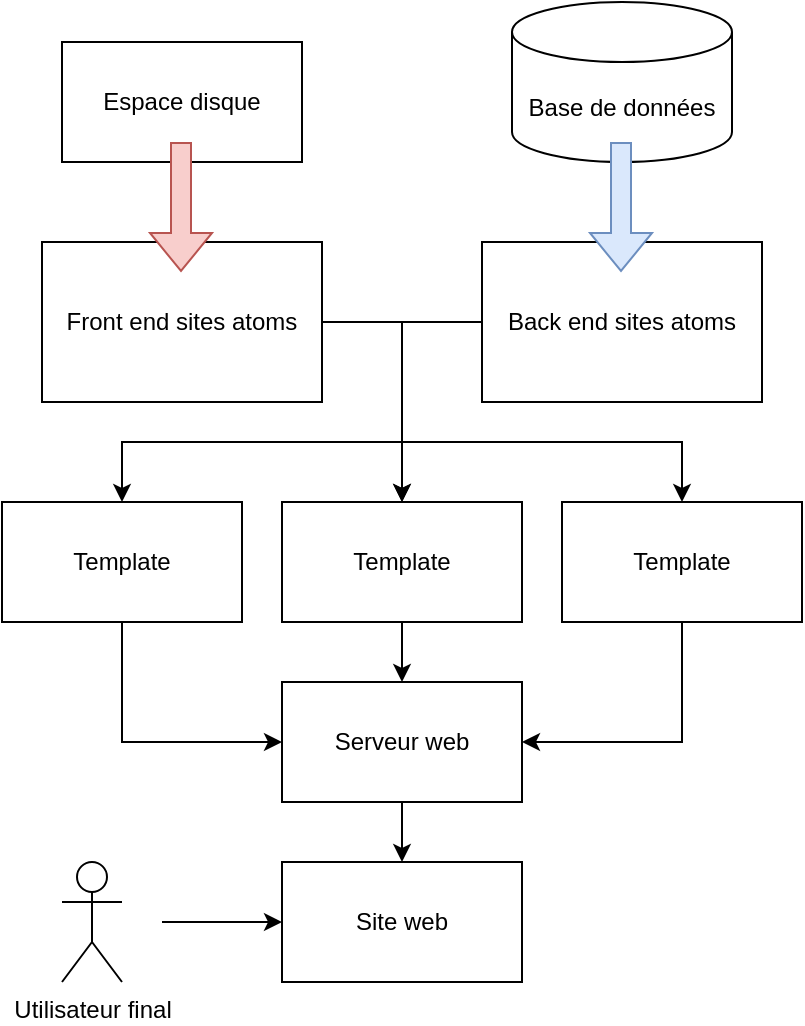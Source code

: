 <mxfile version="22.0.8" type="github">
  <diagram name="Page-1" id="4aeB6z92RJJiPWzYteNc">
    <mxGraphModel dx="1434" dy="726" grid="1" gridSize="10" guides="1" tooltips="1" connect="1" arrows="1" fold="1" page="1" pageScale="1" pageWidth="827" pageHeight="1169" math="0" shadow="0">
      <root>
        <mxCell id="0" />
        <mxCell id="1" parent="0" />
        <mxCell id="vtf_jzdpvrJgs_FeVq1o-2" value="Front end sites atoms" style="rounded=0;whiteSpace=wrap;html=1;" vertex="1" parent="1">
          <mxGeometry x="200" y="130" width="140" height="80" as="geometry" />
        </mxCell>
        <mxCell id="vtf_jzdpvrJgs_FeVq1o-3" value="Back end sites atoms" style="rounded=0;whiteSpace=wrap;html=1;" vertex="1" parent="1">
          <mxGeometry x="420" y="130" width="140" height="80" as="geometry" />
        </mxCell>
        <mxCell id="vtf_jzdpvrJgs_FeVq1o-5" value="" style="endArrow=classic;html=1;rounded=0;entryX=0.5;entryY=0;entryDx=0;entryDy=0;exitX=1;exitY=0.5;exitDx=0;exitDy=0;" edge="1" parent="1" source="vtf_jzdpvrJgs_FeVq1o-2" target="vtf_jzdpvrJgs_FeVq1o-6">
          <mxGeometry width="50" height="50" relative="1" as="geometry">
            <mxPoint x="380" y="170" as="sourcePoint" />
            <mxPoint x="380" y="250" as="targetPoint" />
            <Array as="points">
              <mxPoint x="380" y="170" />
            </Array>
          </mxGeometry>
        </mxCell>
        <mxCell id="vtf_jzdpvrJgs_FeVq1o-6" value="Template" style="rounded=0;whiteSpace=wrap;html=1;" vertex="1" parent="1">
          <mxGeometry x="320" y="260" width="120" height="60" as="geometry" />
        </mxCell>
        <mxCell id="vtf_jzdpvrJgs_FeVq1o-7" value="" style="endArrow=classic;html=1;rounded=0;entryX=0.5;entryY=0;entryDx=0;entryDy=0;" edge="1" parent="1" target="vtf_jzdpvrJgs_FeVq1o-8">
          <mxGeometry width="50" height="50" relative="1" as="geometry">
            <mxPoint x="380" y="230" as="sourcePoint" />
            <mxPoint x="260" y="250" as="targetPoint" />
            <Array as="points">
              <mxPoint x="240" y="230" />
            </Array>
          </mxGeometry>
        </mxCell>
        <mxCell id="vtf_jzdpvrJgs_FeVq1o-8" value="Template" style="rounded=0;whiteSpace=wrap;html=1;" vertex="1" parent="1">
          <mxGeometry x="180" y="260" width="120" height="60" as="geometry" />
        </mxCell>
        <mxCell id="vtf_jzdpvrJgs_FeVq1o-9" value="" style="endArrow=classic;html=1;rounded=0;entryX=0.5;entryY=0;entryDx=0;entryDy=0;" edge="1" parent="1" target="vtf_jzdpvrJgs_FeVq1o-10">
          <mxGeometry width="50" height="50" relative="1" as="geometry">
            <mxPoint x="380" y="230" as="sourcePoint" />
            <mxPoint x="540" y="250" as="targetPoint" />
            <Array as="points">
              <mxPoint x="520" y="230" />
            </Array>
          </mxGeometry>
        </mxCell>
        <mxCell id="vtf_jzdpvrJgs_FeVq1o-10" value="Template" style="rounded=0;whiteSpace=wrap;html=1;" vertex="1" parent="1">
          <mxGeometry x="460" y="260" width="120" height="60" as="geometry" />
        </mxCell>
        <mxCell id="vtf_jzdpvrJgs_FeVq1o-12" value="" style="endArrow=classic;html=1;rounded=0;exitX=0.5;exitY=1;exitDx=0;exitDy=0;entryX=0;entryY=0.5;entryDx=0;entryDy=0;" edge="1" parent="1" source="vtf_jzdpvrJgs_FeVq1o-8" target="vtf_jzdpvrJgs_FeVq1o-15">
          <mxGeometry width="50" height="50" relative="1" as="geometry">
            <mxPoint x="450" y="420" as="sourcePoint" />
            <mxPoint x="300" y="350" as="targetPoint" />
            <Array as="points">
              <mxPoint x="240" y="380" />
            </Array>
          </mxGeometry>
        </mxCell>
        <mxCell id="vtf_jzdpvrJgs_FeVq1o-13" value="" style="endArrow=classic;html=1;rounded=0;exitX=0.5;exitY=1;exitDx=0;exitDy=0;entryX=1;entryY=0.5;entryDx=0;entryDy=0;" edge="1" parent="1" source="vtf_jzdpvrJgs_FeVq1o-10" target="vtf_jzdpvrJgs_FeVq1o-15">
          <mxGeometry width="50" height="50" relative="1" as="geometry">
            <mxPoint x="250" y="330" as="sourcePoint" />
            <mxPoint x="460" y="350" as="targetPoint" />
            <Array as="points">
              <mxPoint x="520" y="380" />
            </Array>
          </mxGeometry>
        </mxCell>
        <mxCell id="vtf_jzdpvrJgs_FeVq1o-14" value="" style="endArrow=classic;html=1;rounded=0;exitX=0.5;exitY=1;exitDx=0;exitDy=0;" edge="1" parent="1" source="vtf_jzdpvrJgs_FeVq1o-6">
          <mxGeometry width="50" height="50" relative="1" as="geometry">
            <mxPoint x="450" y="420" as="sourcePoint" />
            <mxPoint x="380" y="350" as="targetPoint" />
          </mxGeometry>
        </mxCell>
        <mxCell id="vtf_jzdpvrJgs_FeVq1o-15" value="Serveur web" style="rounded=0;whiteSpace=wrap;html=1;" vertex="1" parent="1">
          <mxGeometry x="320" y="350" width="120" height="60" as="geometry" />
        </mxCell>
        <mxCell id="vtf_jzdpvrJgs_FeVq1o-16" value="Base de données" style="shape=cylinder3;whiteSpace=wrap;html=1;boundedLbl=1;backgroundOutline=1;size=15;" vertex="1" parent="1">
          <mxGeometry x="435" y="10" width="110" height="80" as="geometry" />
        </mxCell>
        <mxCell id="vtf_jzdpvrJgs_FeVq1o-17" value="" style="endArrow=classic;html=1;rounded=0;exitX=0.5;exitY=1;exitDx=0;exitDy=0;exitPerimeter=0;entryX=0.5;entryY=0;entryDx=0;entryDy=0;" edge="1" parent="1" source="vtf_jzdpvrJgs_FeVq1o-16" target="vtf_jzdpvrJgs_FeVq1o-3">
          <mxGeometry width="50" height="50" relative="1" as="geometry">
            <mxPoint x="370" y="380" as="sourcePoint" />
            <mxPoint x="420" y="330" as="targetPoint" />
          </mxGeometry>
        </mxCell>
        <mxCell id="vtf_jzdpvrJgs_FeVq1o-19" value="Espace disque" style="rounded=0;whiteSpace=wrap;html=1;" vertex="1" parent="1">
          <mxGeometry x="210" y="30" width="120" height="60" as="geometry" />
        </mxCell>
        <mxCell id="vtf_jzdpvrJgs_FeVq1o-20" value="" style="endArrow=classic;html=1;rounded=0;exitX=0.5;exitY=1;exitDx=0;exitDy=0;entryX=0.5;entryY=0;entryDx=0;entryDy=0;" edge="1" parent="1" source="vtf_jzdpvrJgs_FeVq1o-19" target="vtf_jzdpvrJgs_FeVq1o-2">
          <mxGeometry width="50" height="50" relative="1" as="geometry">
            <mxPoint x="370" y="290" as="sourcePoint" />
            <mxPoint x="420" y="240" as="targetPoint" />
          </mxGeometry>
        </mxCell>
        <mxCell id="vtf_jzdpvrJgs_FeVq1o-21" value="" style="shape=flexArrow;endArrow=classic;html=1;rounded=0;fillColor=#f8cecc;strokeColor=#b85450;" edge="1" parent="1">
          <mxGeometry width="50" height="50" relative="1" as="geometry">
            <mxPoint x="269.5" y="80" as="sourcePoint" />
            <mxPoint x="269.5" y="145" as="targetPoint" />
          </mxGeometry>
        </mxCell>
        <mxCell id="vtf_jzdpvrJgs_FeVq1o-22" value="" style="shape=flexArrow;endArrow=classic;html=1;rounded=0;fillColor=#dae8fc;strokeColor=#6c8ebf;" edge="1" parent="1">
          <mxGeometry width="50" height="50" relative="1" as="geometry">
            <mxPoint x="489.5" y="80" as="sourcePoint" />
            <mxPoint x="489.5" y="145" as="targetPoint" />
          </mxGeometry>
        </mxCell>
        <mxCell id="vtf_jzdpvrJgs_FeVq1o-23" value="" style="endArrow=classic;html=1;rounded=0;entryX=0.5;entryY=0;entryDx=0;entryDy=0;exitX=0;exitY=0.5;exitDx=0;exitDy=0;" edge="1" parent="1" source="vtf_jzdpvrJgs_FeVq1o-3" target="vtf_jzdpvrJgs_FeVq1o-6">
          <mxGeometry width="50" height="50" relative="1" as="geometry">
            <mxPoint x="370" y="350" as="sourcePoint" />
            <mxPoint x="420" y="300" as="targetPoint" />
            <Array as="points">
              <mxPoint x="380" y="170" />
            </Array>
          </mxGeometry>
        </mxCell>
        <mxCell id="vtf_jzdpvrJgs_FeVq1o-29" value="" style="endArrow=classic;html=1;rounded=0;exitX=0.5;exitY=1;exitDx=0;exitDy=0;" edge="1" parent="1" source="vtf_jzdpvrJgs_FeVq1o-15">
          <mxGeometry width="50" height="50" relative="1" as="geometry">
            <mxPoint x="390" y="370" as="sourcePoint" />
            <mxPoint x="380" y="440" as="targetPoint" />
          </mxGeometry>
        </mxCell>
        <mxCell id="vtf_jzdpvrJgs_FeVq1o-30" value="Site web" style="rounded=0;whiteSpace=wrap;html=1;" vertex="1" parent="1">
          <mxGeometry x="320" y="440" width="120" height="60" as="geometry" />
        </mxCell>
        <mxCell id="vtf_jzdpvrJgs_FeVq1o-31" value="Utilisateur final" style="shape=umlActor;verticalLabelPosition=bottom;verticalAlign=top;html=1;outlineConnect=0;" vertex="1" parent="1">
          <mxGeometry x="210" y="440" width="30" height="60" as="geometry" />
        </mxCell>
        <mxCell id="vtf_jzdpvrJgs_FeVq1o-32" value="" style="endArrow=classic;html=1;rounded=0;entryX=0;entryY=0.5;entryDx=0;entryDy=0;" edge="1" parent="1" target="vtf_jzdpvrJgs_FeVq1o-30">
          <mxGeometry width="50" height="50" relative="1" as="geometry">
            <mxPoint x="260" y="470" as="sourcePoint" />
            <mxPoint x="440" y="320" as="targetPoint" />
          </mxGeometry>
        </mxCell>
      </root>
    </mxGraphModel>
  </diagram>
</mxfile>
